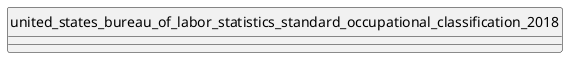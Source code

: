 @startuml uml
skinparam monochrome true
skinparam linetype ortho
hide circle

entity united_states_bureau_of_labor_statistics_standard_occupational_classification_2018 {
}

@enduml
